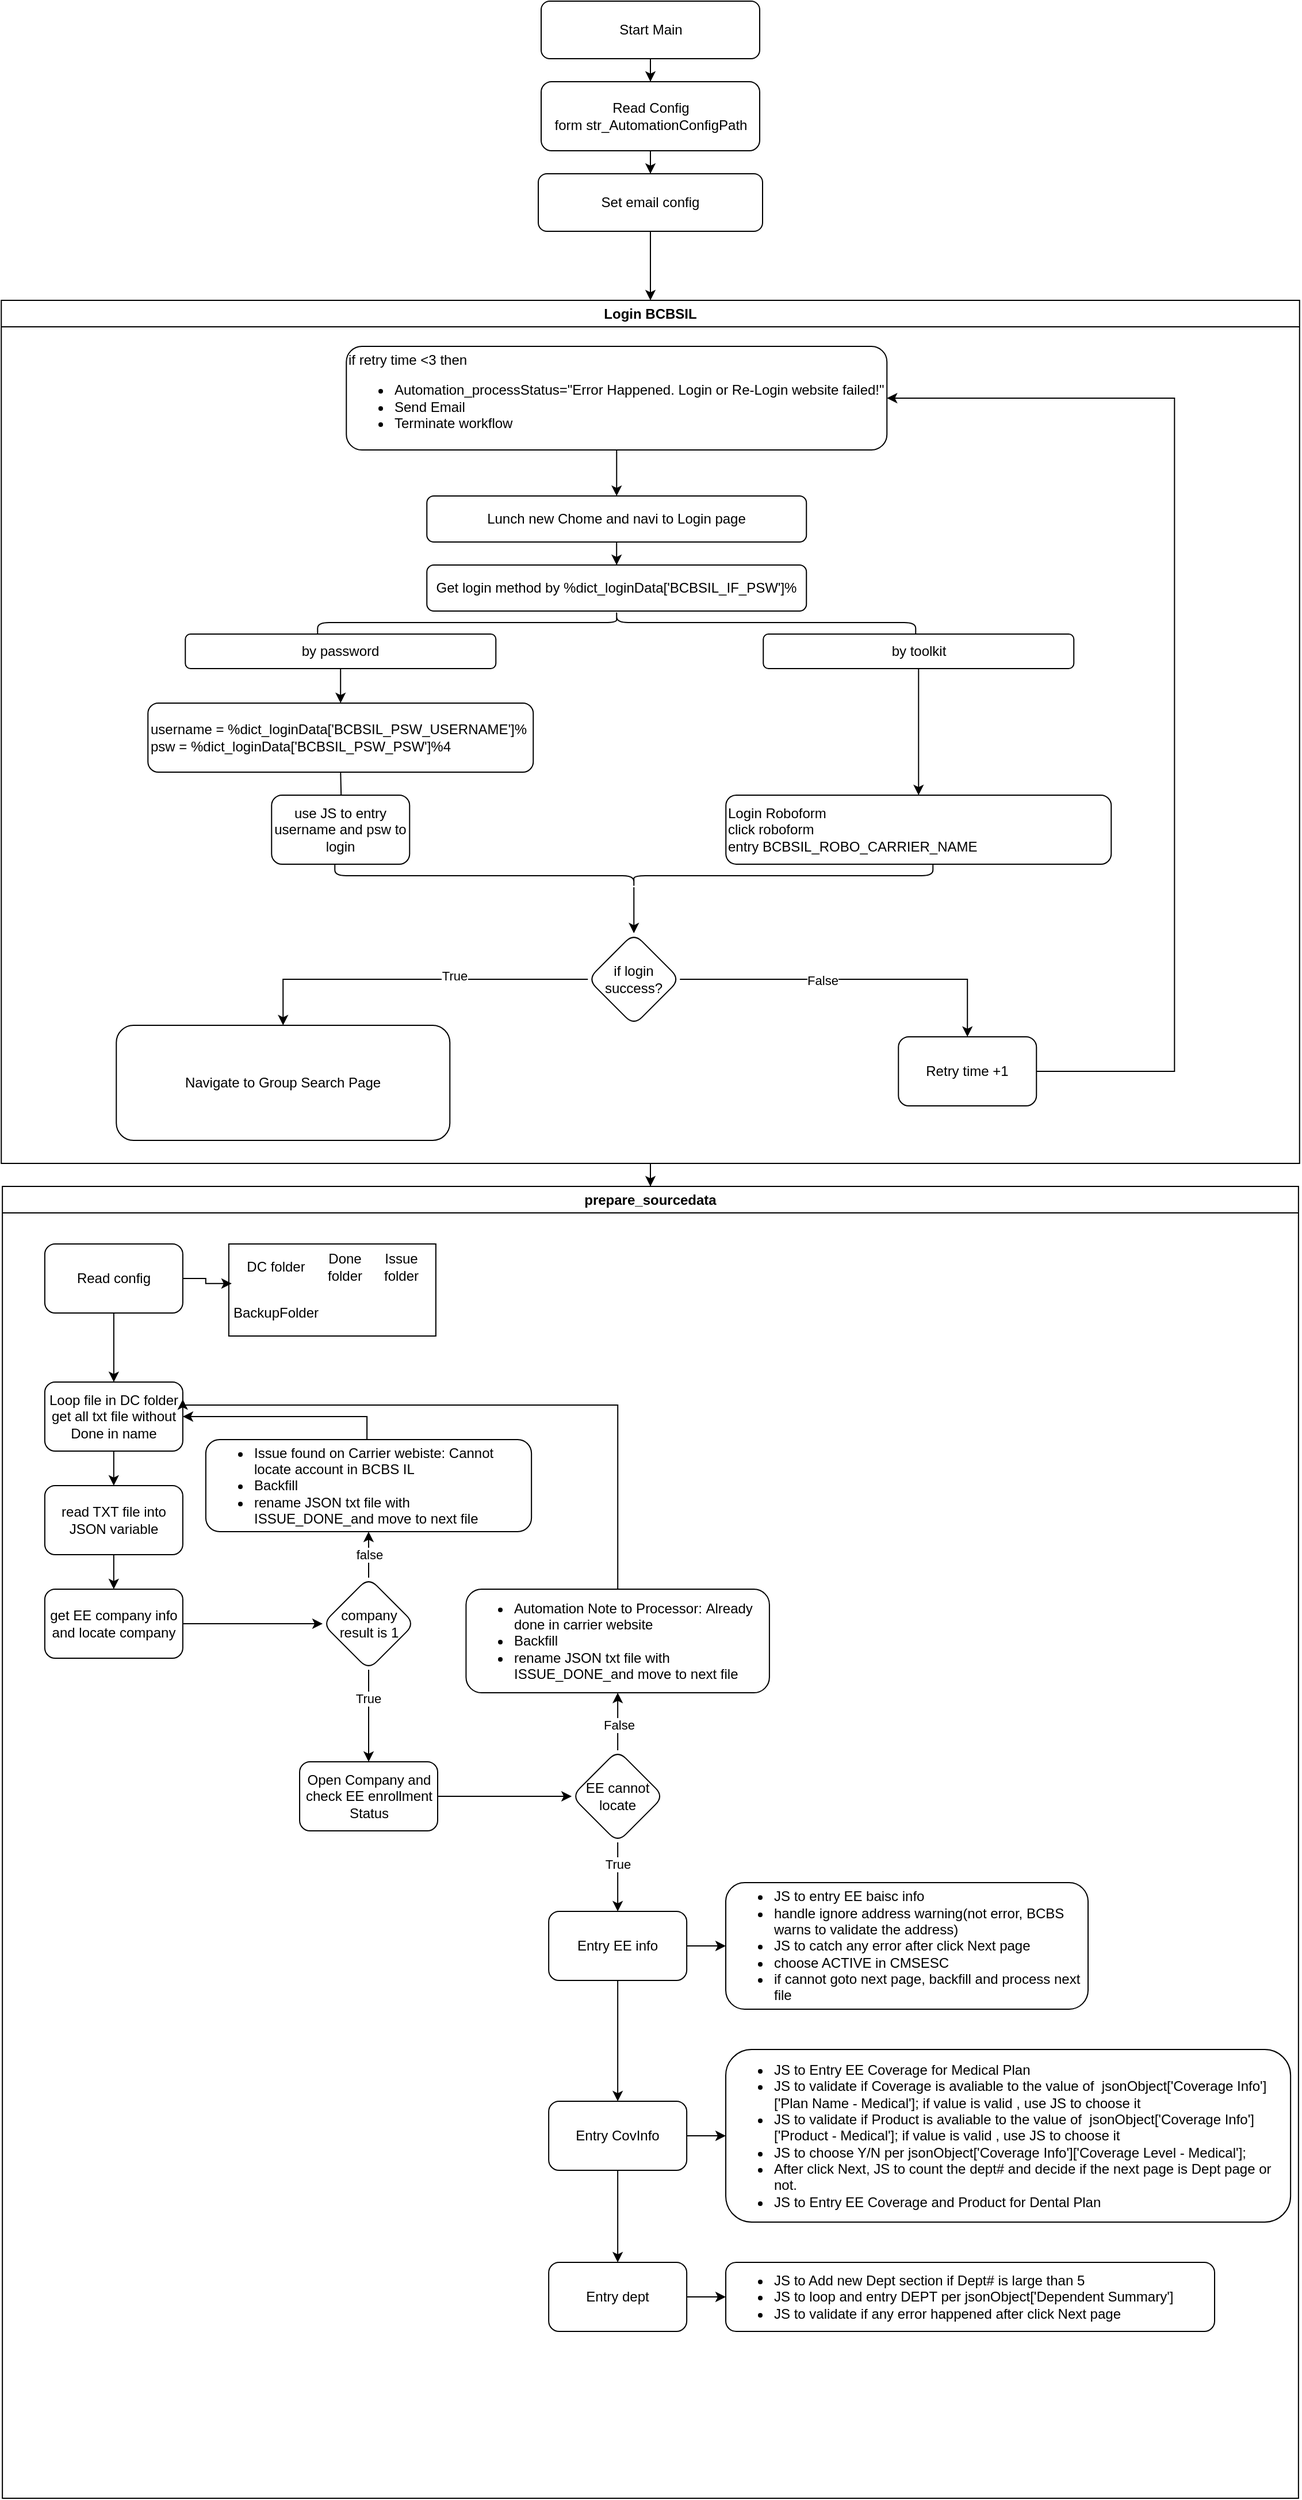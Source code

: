 <mxfile version="24.4.10" type="github">
  <diagram name="第 1 页" id="B4NL4OhcSvu_nfngXHua">
    <mxGraphModel dx="3240" dy="1310" grid="1" gridSize="10" guides="1" tooltips="1" connect="1" arrows="1" fold="1" page="1" pageScale="1" pageWidth="850" pageHeight="1100" math="0" shadow="0">
      <root>
        <mxCell id="0" />
        <mxCell id="1" parent="0" />
        <mxCell id="7YN0UH_P70uLBJJyQt3_-3" value="" style="edgeStyle=orthogonalEdgeStyle;rounded=0;orthogonalLoop=1;jettySize=auto;html=1;" edge="1" parent="1" source="7YN0UH_P70uLBJJyQt3_-1" target="7YN0UH_P70uLBJJyQt3_-2">
          <mxGeometry relative="1" as="geometry" />
        </mxCell>
        <mxCell id="7YN0UH_P70uLBJJyQt3_-1" value="Start Main" style="rounded=1;whiteSpace=wrap;html=1;" vertex="1" parent="1">
          <mxGeometry x="42.5" y="60" width="190" height="50" as="geometry" />
        </mxCell>
        <mxCell id="7YN0UH_P70uLBJJyQt3_-5" value="" style="edgeStyle=orthogonalEdgeStyle;rounded=0;orthogonalLoop=1;jettySize=auto;html=1;" edge="1" parent="1" source="7YN0UH_P70uLBJJyQt3_-2" target="7YN0UH_P70uLBJJyQt3_-4">
          <mxGeometry relative="1" as="geometry" />
        </mxCell>
        <mxCell id="7YN0UH_P70uLBJJyQt3_-2" value="Read Config form&amp;nbsp;str_AutomationConfigPath" style="whiteSpace=wrap;html=1;rounded=1;" vertex="1" parent="1">
          <mxGeometry x="42.5" y="130" width="190" height="60" as="geometry" />
        </mxCell>
        <mxCell id="7YN0UH_P70uLBJJyQt3_-7" style="edgeStyle=orthogonalEdgeStyle;rounded=0;orthogonalLoop=1;jettySize=auto;html=1;" edge="1" parent="1" source="7YN0UH_P70uLBJJyQt3_-4" target="7YN0UH_P70uLBJJyQt3_-6">
          <mxGeometry relative="1" as="geometry" />
        </mxCell>
        <mxCell id="7YN0UH_P70uLBJJyQt3_-4" value="Set email config" style="whiteSpace=wrap;html=1;rounded=1;" vertex="1" parent="1">
          <mxGeometry x="40" y="210" width="195" height="50" as="geometry" />
        </mxCell>
        <mxCell id="7YN0UH_P70uLBJJyQt3_-37" style="edgeStyle=orthogonalEdgeStyle;rounded=0;orthogonalLoop=1;jettySize=auto;html=1;entryX=0.5;entryY=0;entryDx=0;entryDy=0;" edge="1" parent="1" source="7YN0UH_P70uLBJJyQt3_-6" target="7YN0UH_P70uLBJJyQt3_-38">
          <mxGeometry relative="1" as="geometry">
            <mxPoint x="137.5" y="1140" as="targetPoint" />
          </mxGeometry>
        </mxCell>
        <mxCell id="7YN0UH_P70uLBJJyQt3_-6" value="Login BCBSIL" style="swimlane;whiteSpace=wrap;html=1;" vertex="1" parent="1">
          <mxGeometry x="-426.87" y="320" width="1128.75" height="750" as="geometry">
            <mxRectangle x="37.5" y="300" width="120" height="30" as="alternateBounds" />
          </mxGeometry>
        </mxCell>
        <mxCell id="7YN0UH_P70uLBJJyQt3_-10" value="" style="edgeStyle=orthogonalEdgeStyle;rounded=0;orthogonalLoop=1;jettySize=auto;html=1;" edge="1" parent="7YN0UH_P70uLBJJyQt3_-6" source="7YN0UH_P70uLBJJyQt3_-8" target="7YN0UH_P70uLBJJyQt3_-9">
          <mxGeometry relative="1" as="geometry" />
        </mxCell>
        <mxCell id="7YN0UH_P70uLBJJyQt3_-8" value="if retry time &amp;lt;3 then&amp;nbsp;&lt;div&gt;&lt;div&gt;&lt;ul&gt;&lt;li&gt;Automation_processStatus=&quot;Error Happened. Login or Re-Login website failed!&quot;&lt;/li&gt;&lt;li&gt;Send Email&lt;/li&gt;&lt;li&gt;Terminate workflow&lt;/li&gt;&lt;/ul&gt;&lt;/div&gt;&lt;/div&gt;" style="rounded=1;whiteSpace=wrap;html=1;align=left;" vertex="1" parent="7YN0UH_P70uLBJJyQt3_-6">
          <mxGeometry x="300" y="40" width="470" height="90" as="geometry" />
        </mxCell>
        <mxCell id="7YN0UH_P70uLBJJyQt3_-12" value="" style="edgeStyle=orthogonalEdgeStyle;rounded=0;orthogonalLoop=1;jettySize=auto;html=1;" edge="1" parent="7YN0UH_P70uLBJJyQt3_-6" source="7YN0UH_P70uLBJJyQt3_-9" target="7YN0UH_P70uLBJJyQt3_-11">
          <mxGeometry relative="1" as="geometry" />
        </mxCell>
        <mxCell id="7YN0UH_P70uLBJJyQt3_-9" value="Lunch new Chome and navi to Login page" style="whiteSpace=wrap;html=1;align=center;rounded=1;" vertex="1" parent="7YN0UH_P70uLBJJyQt3_-6">
          <mxGeometry x="370" y="170" width="330" height="40" as="geometry" />
        </mxCell>
        <mxCell id="7YN0UH_P70uLBJJyQt3_-11" value="Get login method by&amp;nbsp;%dict_loginData[&#39;BCBSIL_IF_PSW&#39;]%" style="whiteSpace=wrap;html=1;rounded=1;" vertex="1" parent="7YN0UH_P70uLBJJyQt3_-6">
          <mxGeometry x="370" y="230" width="330" height="40" as="geometry" />
        </mxCell>
        <mxCell id="7YN0UH_P70uLBJJyQt3_-13" value="" style="shape=curlyBracket;whiteSpace=wrap;html=1;rounded=1;labelPosition=left;verticalLabelPosition=middle;align=right;verticalAlign=middle;rotation=90;" vertex="1" parent="7YN0UH_P70uLBJJyQt3_-6">
          <mxGeometry x="525" y="20" width="20" height="520" as="geometry" />
        </mxCell>
        <mxCell id="7YN0UH_P70uLBJJyQt3_-16" value="" style="edgeStyle=orthogonalEdgeStyle;rounded=0;orthogonalLoop=1;jettySize=auto;html=1;" edge="1" parent="7YN0UH_P70uLBJJyQt3_-6" source="7YN0UH_P70uLBJJyQt3_-14">
          <mxGeometry relative="1" as="geometry">
            <mxPoint x="295" y="350" as="targetPoint" />
          </mxGeometry>
        </mxCell>
        <mxCell id="7YN0UH_P70uLBJJyQt3_-14" value="by password" style="rounded=1;whiteSpace=wrap;html=1;" vertex="1" parent="7YN0UH_P70uLBJJyQt3_-6">
          <mxGeometry x="160" y="290" width="270" height="30" as="geometry" />
        </mxCell>
        <mxCell id="7YN0UH_P70uLBJJyQt3_-18" value="" style="edgeStyle=orthogonalEdgeStyle;rounded=0;orthogonalLoop=1;jettySize=auto;html=1;" edge="1" parent="7YN0UH_P70uLBJJyQt3_-6" target="7YN0UH_P70uLBJJyQt3_-17">
          <mxGeometry relative="1" as="geometry">
            <mxPoint x="295" y="410" as="sourcePoint" />
          </mxGeometry>
        </mxCell>
        <mxCell id="7YN0UH_P70uLBJJyQt3_-15" value="username = %dict_loginData[&#39;BCBSIL_PSW_USERNAME&#39;]%&lt;div&gt;psw = %dict_loginData[&#39;BCBSIL_PSW_PSW&#39;]%4&lt;br&gt;&lt;/div&gt;" style="whiteSpace=wrap;html=1;rounded=1;align=left;" vertex="1" parent="7YN0UH_P70uLBJJyQt3_-6">
          <mxGeometry x="127.5" y="350" width="335" height="60" as="geometry" />
        </mxCell>
        <mxCell id="7YN0UH_P70uLBJJyQt3_-17" value="use JS to entry username and psw to login" style="whiteSpace=wrap;html=1;align=center;rounded=1;" vertex="1" parent="7YN0UH_P70uLBJJyQt3_-6">
          <mxGeometry x="235" y="430" width="120" height="60" as="geometry" />
        </mxCell>
        <mxCell id="7YN0UH_P70uLBJJyQt3_-23" style="edgeStyle=orthogonalEdgeStyle;rounded=0;orthogonalLoop=1;jettySize=auto;html=1;entryX=0.5;entryY=0;entryDx=0;entryDy=0;" edge="1" parent="7YN0UH_P70uLBJJyQt3_-6" source="7YN0UH_P70uLBJJyQt3_-19" target="7YN0UH_P70uLBJJyQt3_-20">
          <mxGeometry relative="1" as="geometry" />
        </mxCell>
        <mxCell id="7YN0UH_P70uLBJJyQt3_-19" value="by toolkit" style="rounded=1;whiteSpace=wrap;html=1;" vertex="1" parent="7YN0UH_P70uLBJJyQt3_-6">
          <mxGeometry x="662.5" y="290" width="270" height="30" as="geometry" />
        </mxCell>
        <mxCell id="7YN0UH_P70uLBJJyQt3_-20" value="Login Roboform&lt;div&gt;click roboform&lt;/div&gt;&lt;div&gt;entry&amp;nbsp;BCBSIL_ROBO_CARRIER_NAME&lt;/div&gt;" style="whiteSpace=wrap;html=1;rounded=1;align=left;" vertex="1" parent="7YN0UH_P70uLBJJyQt3_-6">
          <mxGeometry x="630" y="430" width="335" height="60" as="geometry" />
        </mxCell>
        <mxCell id="7YN0UH_P70uLBJJyQt3_-32" style="edgeStyle=orthogonalEdgeStyle;rounded=0;orthogonalLoop=1;jettySize=auto;html=1;entryX=0.5;entryY=0;entryDx=0;entryDy=0;" edge="1" parent="7YN0UH_P70uLBJJyQt3_-6" source="7YN0UH_P70uLBJJyQt3_-24" target="7YN0UH_P70uLBJJyQt3_-26">
          <mxGeometry relative="1" as="geometry" />
        </mxCell>
        <mxCell id="7YN0UH_P70uLBJJyQt3_-24" value="" style="shape=curlyBracket;whiteSpace=wrap;html=1;rounded=1;labelPosition=left;verticalLabelPosition=middle;align=right;verticalAlign=middle;rotation=-90;" vertex="1" parent="7YN0UH_P70uLBJJyQt3_-6">
          <mxGeometry x="540" y="240" width="20" height="520" as="geometry" />
        </mxCell>
        <mxCell id="7YN0UH_P70uLBJJyQt3_-29" value="" style="edgeStyle=orthogonalEdgeStyle;rounded=0;orthogonalLoop=1;jettySize=auto;html=1;" edge="1" parent="7YN0UH_P70uLBJJyQt3_-6" source="7YN0UH_P70uLBJJyQt3_-26" target="7YN0UH_P70uLBJJyQt3_-28">
          <mxGeometry relative="1" as="geometry" />
        </mxCell>
        <mxCell id="7YN0UH_P70uLBJJyQt3_-33" value="False" style="edgeLabel;html=1;align=center;verticalAlign=middle;resizable=0;points=[];" vertex="1" connectable="0" parent="7YN0UH_P70uLBJJyQt3_-29">
          <mxGeometry x="-0.173" y="-1" relative="1" as="geometry">
            <mxPoint as="offset" />
          </mxGeometry>
        </mxCell>
        <mxCell id="7YN0UH_P70uLBJJyQt3_-31" value="" style="edgeStyle=orthogonalEdgeStyle;rounded=0;orthogonalLoop=1;jettySize=auto;html=1;entryX=0.5;entryY=0;entryDx=0;entryDy=0;" edge="1" parent="7YN0UH_P70uLBJJyQt3_-6" source="7YN0UH_P70uLBJJyQt3_-26" target="7YN0UH_P70uLBJJyQt3_-30">
          <mxGeometry relative="1" as="geometry" />
        </mxCell>
        <mxCell id="7YN0UH_P70uLBJJyQt3_-34" value="True" style="edgeLabel;html=1;align=center;verticalAlign=middle;resizable=0;points=[];" vertex="1" connectable="0" parent="7YN0UH_P70uLBJJyQt3_-31">
          <mxGeometry x="-0.241" y="-3" relative="1" as="geometry">
            <mxPoint as="offset" />
          </mxGeometry>
        </mxCell>
        <mxCell id="7YN0UH_P70uLBJJyQt3_-26" value="if login success?" style="rhombus;whiteSpace=wrap;html=1;rounded=1;" vertex="1" parent="7YN0UH_P70uLBJJyQt3_-6">
          <mxGeometry x="510" y="550" width="80" height="80" as="geometry" />
        </mxCell>
        <mxCell id="7YN0UH_P70uLBJJyQt3_-35" style="edgeStyle=orthogonalEdgeStyle;rounded=0;orthogonalLoop=1;jettySize=auto;html=1;entryX=1;entryY=0.5;entryDx=0;entryDy=0;" edge="1" parent="7YN0UH_P70uLBJJyQt3_-6" source="7YN0UH_P70uLBJJyQt3_-28" target="7YN0UH_P70uLBJJyQt3_-8">
          <mxGeometry relative="1" as="geometry">
            <Array as="points">
              <mxPoint x="1020" y="670" />
              <mxPoint x="1020" y="85" />
            </Array>
          </mxGeometry>
        </mxCell>
        <mxCell id="7YN0UH_P70uLBJJyQt3_-28" value="Retry time +1" style="whiteSpace=wrap;html=1;rounded=1;" vertex="1" parent="7YN0UH_P70uLBJJyQt3_-6">
          <mxGeometry x="780" y="640" width="120" height="60" as="geometry" />
        </mxCell>
        <mxCell id="7YN0UH_P70uLBJJyQt3_-30" value="Navigate to Group Search Page" style="whiteSpace=wrap;html=1;rounded=1;" vertex="1" parent="7YN0UH_P70uLBJJyQt3_-6">
          <mxGeometry x="100" y="630" width="290" height="100" as="geometry" />
        </mxCell>
        <mxCell id="7YN0UH_P70uLBJJyQt3_-38" value="prepare_sourcedata" style="swimlane;whiteSpace=wrap;html=1;" vertex="1" parent="1">
          <mxGeometry x="-425.93" y="1090" width="1126.87" height="1140" as="geometry" />
        </mxCell>
        <mxCell id="7YN0UH_P70uLBJJyQt3_-55" value="" style="edgeStyle=orthogonalEdgeStyle;rounded=0;orthogonalLoop=1;jettySize=auto;html=1;" edge="1" parent="7YN0UH_P70uLBJJyQt3_-38" source="7YN0UH_P70uLBJJyQt3_-39" target="7YN0UH_P70uLBJJyQt3_-54">
          <mxGeometry relative="1" as="geometry" />
        </mxCell>
        <mxCell id="7YN0UH_P70uLBJJyQt3_-39" value="Read config" style="rounded=1;whiteSpace=wrap;html=1;" vertex="1" parent="7YN0UH_P70uLBJJyQt3_-38">
          <mxGeometry x="36.87" y="50" width="120" height="60" as="geometry" />
        </mxCell>
        <mxCell id="7YN0UH_P70uLBJJyQt3_-40" value="" style="shape=table;html=1;whiteSpace=wrap;startSize=0;container=1;collapsible=0;childLayout=tableLayout;columnLines=0;rowLines=0;fontSize=16;strokeColor=default;" vertex="1" parent="7YN0UH_P70uLBJJyQt3_-38">
          <mxGeometry x="196.87" y="50" width="180" height="80" as="geometry" />
        </mxCell>
        <mxCell id="7YN0UH_P70uLBJJyQt3_-41" value="" style="shape=tableRow;horizontal=0;startSize=0;swimlaneHead=0;swimlaneBody=0;top=0;left=0;bottom=0;right=0;collapsible=0;dropTarget=0;fillColor=none;points=[[0,0.5],[1,0.5]];portConstraint=eastwest;fontSize=16;strokeColor=inherit;" vertex="1" parent="7YN0UH_P70uLBJJyQt3_-40">
          <mxGeometry width="180" height="40" as="geometry" />
        </mxCell>
        <mxCell id="7YN0UH_P70uLBJJyQt3_-42" value="DC folder" style="shape=partialRectangle;html=1;whiteSpace=wrap;connectable=0;fillColor=none;top=0;left=0;bottom=0;right=0;overflow=hidden;fontSize=12;strokeColor=inherit;" vertex="1" parent="7YN0UH_P70uLBJJyQt3_-41">
          <mxGeometry width="82" height="40" as="geometry">
            <mxRectangle width="82" height="40" as="alternateBounds" />
          </mxGeometry>
        </mxCell>
        <mxCell id="7YN0UH_P70uLBJJyQt3_-43" value="Done folder" style="shape=partialRectangle;html=1;whiteSpace=wrap;connectable=0;fillColor=none;top=0;left=0;bottom=0;right=0;overflow=hidden;fontSize=12;strokeColor=inherit;" vertex="1" parent="7YN0UH_P70uLBJJyQt3_-41">
          <mxGeometry x="82" width="38" height="40" as="geometry">
            <mxRectangle width="38" height="40" as="alternateBounds" />
          </mxGeometry>
        </mxCell>
        <mxCell id="7YN0UH_P70uLBJJyQt3_-44" value="Issue folder" style="shape=partialRectangle;html=1;whiteSpace=wrap;connectable=0;fillColor=none;top=0;left=0;bottom=0;right=0;overflow=hidden;fontSize=12;strokeColor=inherit;" vertex="1" parent="7YN0UH_P70uLBJJyQt3_-41">
          <mxGeometry x="120" width="60" height="40" as="geometry">
            <mxRectangle width="60" height="40" as="alternateBounds" />
          </mxGeometry>
        </mxCell>
        <mxCell id="7YN0UH_P70uLBJJyQt3_-45" value="" style="shape=tableRow;horizontal=0;startSize=0;swimlaneHead=0;swimlaneBody=0;top=0;left=0;bottom=0;right=0;collapsible=0;dropTarget=0;fillColor=none;points=[[0,0.5],[1,0.5]];portConstraint=eastwest;fontSize=16;strokeColor=inherit;" vertex="1" parent="7YN0UH_P70uLBJJyQt3_-40">
          <mxGeometry y="40" width="180" height="40" as="geometry" />
        </mxCell>
        <mxCell id="7YN0UH_P70uLBJJyQt3_-46" value="BackupFolder" style="shape=partialRectangle;html=1;whiteSpace=wrap;connectable=0;fillColor=none;top=0;left=0;bottom=0;right=0;overflow=hidden;fontSize=12;strokeColor=inherit;" vertex="1" parent="7YN0UH_P70uLBJJyQt3_-45">
          <mxGeometry width="82" height="40" as="geometry">
            <mxRectangle width="82" height="40" as="alternateBounds" />
          </mxGeometry>
        </mxCell>
        <mxCell id="7YN0UH_P70uLBJJyQt3_-47" value="" style="shape=partialRectangle;html=1;whiteSpace=wrap;connectable=0;fillColor=none;top=0;left=0;bottom=0;right=0;overflow=hidden;fontSize=12;strokeColor=inherit;" vertex="1" parent="7YN0UH_P70uLBJJyQt3_-45">
          <mxGeometry x="82" width="38" height="40" as="geometry">
            <mxRectangle width="38" height="40" as="alternateBounds" />
          </mxGeometry>
        </mxCell>
        <mxCell id="7YN0UH_P70uLBJJyQt3_-48" value="" style="shape=partialRectangle;html=1;whiteSpace=wrap;connectable=0;fillColor=none;top=0;left=0;bottom=0;right=0;overflow=hidden;fontSize=12;strokeColor=inherit;" vertex="1" parent="7YN0UH_P70uLBJJyQt3_-45">
          <mxGeometry x="120" width="60" height="40" as="geometry">
            <mxRectangle width="60" height="40" as="alternateBounds" />
          </mxGeometry>
        </mxCell>
        <mxCell id="7YN0UH_P70uLBJJyQt3_-53" style="edgeStyle=orthogonalEdgeStyle;rounded=0;orthogonalLoop=1;jettySize=auto;html=1;entryX=0.014;entryY=0.86;entryDx=0;entryDy=0;entryPerimeter=0;" edge="1" parent="7YN0UH_P70uLBJJyQt3_-38" source="7YN0UH_P70uLBJJyQt3_-39" target="7YN0UH_P70uLBJJyQt3_-41">
          <mxGeometry relative="1" as="geometry" />
        </mxCell>
        <mxCell id="7YN0UH_P70uLBJJyQt3_-57" value="" style="edgeStyle=orthogonalEdgeStyle;rounded=0;orthogonalLoop=1;jettySize=auto;html=1;" edge="1" parent="7YN0UH_P70uLBJJyQt3_-38" source="7YN0UH_P70uLBJJyQt3_-54" target="7YN0UH_P70uLBJJyQt3_-56">
          <mxGeometry relative="1" as="geometry" />
        </mxCell>
        <mxCell id="7YN0UH_P70uLBJJyQt3_-54" value="Loop file in DC folder&lt;div&gt;get all txt file without Done in name&lt;/div&gt;" style="whiteSpace=wrap;html=1;rounded=1;" vertex="1" parent="7YN0UH_P70uLBJJyQt3_-38">
          <mxGeometry x="36.87" y="170" width="120" height="60" as="geometry" />
        </mxCell>
        <mxCell id="7YN0UH_P70uLBJJyQt3_-59" value="" style="edgeStyle=orthogonalEdgeStyle;rounded=0;orthogonalLoop=1;jettySize=auto;html=1;" edge="1" parent="7YN0UH_P70uLBJJyQt3_-38" source="7YN0UH_P70uLBJJyQt3_-56" target="7YN0UH_P70uLBJJyQt3_-58">
          <mxGeometry relative="1" as="geometry" />
        </mxCell>
        <mxCell id="7YN0UH_P70uLBJJyQt3_-56" value="read TXT file into JSON variable" style="whiteSpace=wrap;html=1;rounded=1;" vertex="1" parent="7YN0UH_P70uLBJJyQt3_-38">
          <mxGeometry x="36.87" y="260" width="120" height="60" as="geometry" />
        </mxCell>
        <mxCell id="7YN0UH_P70uLBJJyQt3_-61" value="" style="edgeStyle=orthogonalEdgeStyle;rounded=0;orthogonalLoop=1;jettySize=auto;html=1;" edge="1" parent="7YN0UH_P70uLBJJyQt3_-38" source="7YN0UH_P70uLBJJyQt3_-58" target="7YN0UH_P70uLBJJyQt3_-60">
          <mxGeometry relative="1" as="geometry" />
        </mxCell>
        <mxCell id="7YN0UH_P70uLBJJyQt3_-58" value="get EE company info and locate company" style="whiteSpace=wrap;html=1;rounded=1;" vertex="1" parent="7YN0UH_P70uLBJJyQt3_-38">
          <mxGeometry x="36.87" y="350" width="120" height="60" as="geometry" />
        </mxCell>
        <mxCell id="7YN0UH_P70uLBJJyQt3_-63" value="" style="edgeStyle=orthogonalEdgeStyle;rounded=0;orthogonalLoop=1;jettySize=auto;html=1;" edge="1" parent="7YN0UH_P70uLBJJyQt3_-38" source="7YN0UH_P70uLBJJyQt3_-60" target="7YN0UH_P70uLBJJyQt3_-62">
          <mxGeometry relative="1" as="geometry" />
        </mxCell>
        <mxCell id="7YN0UH_P70uLBJJyQt3_-65" value="false" style="edgeLabel;html=1;align=center;verticalAlign=middle;resizable=0;points=[];" vertex="1" connectable="0" parent="7YN0UH_P70uLBJJyQt3_-63">
          <mxGeometry x="0.195" y="-2" relative="1" as="geometry">
            <mxPoint x="-2" y="4" as="offset" />
          </mxGeometry>
        </mxCell>
        <mxCell id="7YN0UH_P70uLBJJyQt3_-67" value="" style="edgeStyle=orthogonalEdgeStyle;rounded=0;orthogonalLoop=1;jettySize=auto;html=1;" edge="1" parent="7YN0UH_P70uLBJJyQt3_-38" source="7YN0UH_P70uLBJJyQt3_-60" target="7YN0UH_P70uLBJJyQt3_-66">
          <mxGeometry relative="1" as="geometry" />
        </mxCell>
        <mxCell id="7YN0UH_P70uLBJJyQt3_-68" value="True" style="edgeLabel;html=1;align=center;verticalAlign=middle;resizable=0;points=[];" vertex="1" connectable="0" parent="7YN0UH_P70uLBJJyQt3_-67">
          <mxGeometry x="-0.378" y="-1" relative="1" as="geometry">
            <mxPoint as="offset" />
          </mxGeometry>
        </mxCell>
        <mxCell id="7YN0UH_P70uLBJJyQt3_-60" value="company result is 1" style="rhombus;whiteSpace=wrap;html=1;rounded=1;" vertex="1" parent="7YN0UH_P70uLBJJyQt3_-38">
          <mxGeometry x="278.44" y="340" width="80" height="80" as="geometry" />
        </mxCell>
        <mxCell id="7YN0UH_P70uLBJJyQt3_-64" style="edgeStyle=orthogonalEdgeStyle;rounded=0;orthogonalLoop=1;jettySize=auto;html=1;entryX=1;entryY=0.5;entryDx=0;entryDy=0;" edge="1" parent="7YN0UH_P70uLBJJyQt3_-38" source="7YN0UH_P70uLBJJyQt3_-62" target="7YN0UH_P70uLBJJyQt3_-54">
          <mxGeometry relative="1" as="geometry">
            <Array as="points">
              <mxPoint x="317" y="200" />
            </Array>
          </mxGeometry>
        </mxCell>
        <mxCell id="7YN0UH_P70uLBJJyQt3_-62" value="&lt;ul&gt;&lt;li&gt;Issue found on Carrier webiste:&amp;nbsp;Cannot locate account in BCBS IL&amp;nbsp;&lt;/li&gt;&lt;li&gt;Backfill&lt;/li&gt;&lt;li&gt;rename JSON txt file with ISSUE_DONE_and move to next file&lt;/li&gt;&lt;/ul&gt;" style="whiteSpace=wrap;html=1;rounded=1;align=left;" vertex="1" parent="7YN0UH_P70uLBJJyQt3_-38">
          <mxGeometry x="176.87" y="220" width="283.13" height="80" as="geometry" />
        </mxCell>
        <mxCell id="7YN0UH_P70uLBJJyQt3_-70" value="" style="edgeStyle=orthogonalEdgeStyle;rounded=0;orthogonalLoop=1;jettySize=auto;html=1;" edge="1" parent="7YN0UH_P70uLBJJyQt3_-38" source="7YN0UH_P70uLBJJyQt3_-66" target="7YN0UH_P70uLBJJyQt3_-69">
          <mxGeometry relative="1" as="geometry" />
        </mxCell>
        <mxCell id="7YN0UH_P70uLBJJyQt3_-66" value="Open Company and check EE enrollment Status" style="whiteSpace=wrap;html=1;rounded=1;" vertex="1" parent="7YN0UH_P70uLBJJyQt3_-38">
          <mxGeometry x="258.44" y="500" width="120" height="60" as="geometry" />
        </mxCell>
        <mxCell id="7YN0UH_P70uLBJJyQt3_-72" value="" style="edgeStyle=orthogonalEdgeStyle;rounded=0;orthogonalLoop=1;jettySize=auto;html=1;" edge="1" parent="7YN0UH_P70uLBJJyQt3_-38" source="7YN0UH_P70uLBJJyQt3_-69" target="7YN0UH_P70uLBJJyQt3_-71">
          <mxGeometry relative="1" as="geometry" />
        </mxCell>
        <mxCell id="7YN0UH_P70uLBJJyQt3_-74" value="False" style="edgeLabel;html=1;align=center;verticalAlign=middle;resizable=0;points=[];" vertex="1" connectable="0" parent="7YN0UH_P70uLBJJyQt3_-72">
          <mxGeometry x="-0.119" y="-1" relative="1" as="geometry">
            <mxPoint as="offset" />
          </mxGeometry>
        </mxCell>
        <mxCell id="7YN0UH_P70uLBJJyQt3_-76" value="" style="edgeStyle=orthogonalEdgeStyle;rounded=0;orthogonalLoop=1;jettySize=auto;html=1;" edge="1" parent="7YN0UH_P70uLBJJyQt3_-38" source="7YN0UH_P70uLBJJyQt3_-69" target="7YN0UH_P70uLBJJyQt3_-75">
          <mxGeometry relative="1" as="geometry" />
        </mxCell>
        <mxCell id="7YN0UH_P70uLBJJyQt3_-77" value="True" style="edgeLabel;html=1;align=center;verticalAlign=middle;resizable=0;points=[];" vertex="1" connectable="0" parent="7YN0UH_P70uLBJJyQt3_-76">
          <mxGeometry x="-0.37" relative="1" as="geometry">
            <mxPoint as="offset" />
          </mxGeometry>
        </mxCell>
        <mxCell id="7YN0UH_P70uLBJJyQt3_-69" value="EE cannot locate" style="rhombus;whiteSpace=wrap;html=1;rounded=1;" vertex="1" parent="7YN0UH_P70uLBJJyQt3_-38">
          <mxGeometry x="495.0" y="490" width="80" height="80" as="geometry" />
        </mxCell>
        <mxCell id="7YN0UH_P70uLBJJyQt3_-73" style="edgeStyle=orthogonalEdgeStyle;rounded=0;orthogonalLoop=1;jettySize=auto;html=1;entryX=1;entryY=0.25;entryDx=0;entryDy=0;" edge="1" parent="7YN0UH_P70uLBJJyQt3_-38" source="7YN0UH_P70uLBJJyQt3_-71" target="7YN0UH_P70uLBJJyQt3_-54">
          <mxGeometry relative="1" as="geometry">
            <Array as="points">
              <mxPoint x="535" y="190" />
              <mxPoint x="157" y="190" />
            </Array>
          </mxGeometry>
        </mxCell>
        <mxCell id="7YN0UH_P70uLBJJyQt3_-71" value="&lt;ul&gt;&lt;li&gt;Automation Note to Processor:&amp;nbsp;Already done in carrier website&lt;/li&gt;&lt;li&gt;Backfill&lt;/li&gt;&lt;li&gt;rename JSON txt file with ISSUE_DONE_and move to next file&lt;/li&gt;&lt;/ul&gt;" style="whiteSpace=wrap;html=1;rounded=1;align=left;" vertex="1" parent="7YN0UH_P70uLBJJyQt3_-38">
          <mxGeometry x="403.13" y="350" width="263.75" height="90" as="geometry" />
        </mxCell>
        <mxCell id="7YN0UH_P70uLBJJyQt3_-80" value="" style="edgeStyle=orthogonalEdgeStyle;rounded=0;orthogonalLoop=1;jettySize=auto;html=1;" edge="1" parent="7YN0UH_P70uLBJJyQt3_-38" source="7YN0UH_P70uLBJJyQt3_-75" target="7YN0UH_P70uLBJJyQt3_-79">
          <mxGeometry relative="1" as="geometry" />
        </mxCell>
        <mxCell id="7YN0UH_P70uLBJJyQt3_-82" value="" style="edgeStyle=orthogonalEdgeStyle;rounded=0;orthogonalLoop=1;jettySize=auto;html=1;" edge="1" parent="7YN0UH_P70uLBJJyQt3_-38" source="7YN0UH_P70uLBJJyQt3_-75" target="7YN0UH_P70uLBJJyQt3_-81">
          <mxGeometry relative="1" as="geometry" />
        </mxCell>
        <mxCell id="7YN0UH_P70uLBJJyQt3_-75" value="Entry EE info" style="whiteSpace=wrap;html=1;rounded=1;" vertex="1" parent="7YN0UH_P70uLBJJyQt3_-38">
          <mxGeometry x="475" y="630" width="120" height="60" as="geometry" />
        </mxCell>
        <mxCell id="7YN0UH_P70uLBJJyQt3_-79" value="&lt;ul&gt;&lt;li&gt;JS to entry EE baisc info&lt;/li&gt;&lt;li&gt;handle ignore address warning(not error, BCBS warns to validate the address)&lt;/li&gt;&lt;li&gt;JS to catch any error after click Next page&lt;/li&gt;&lt;li&gt;choose ACTIVE in CMSESC&lt;/li&gt;&lt;li&gt;if cannot goto next page, backfill and process next file&lt;/li&gt;&lt;/ul&gt;" style="whiteSpace=wrap;html=1;rounded=1;align=left;" vertex="1" parent="7YN0UH_P70uLBJJyQt3_-38">
          <mxGeometry x="628.93" y="605" width="315" height="110" as="geometry" />
        </mxCell>
        <mxCell id="7YN0UH_P70uLBJJyQt3_-84" value="" style="edgeStyle=orthogonalEdgeStyle;rounded=0;orthogonalLoop=1;jettySize=auto;html=1;" edge="1" parent="7YN0UH_P70uLBJJyQt3_-38" source="7YN0UH_P70uLBJJyQt3_-81" target="7YN0UH_P70uLBJJyQt3_-83">
          <mxGeometry relative="1" as="geometry" />
        </mxCell>
        <mxCell id="7YN0UH_P70uLBJJyQt3_-86" value="" style="edgeStyle=orthogonalEdgeStyle;rounded=0;orthogonalLoop=1;jettySize=auto;html=1;" edge="1" parent="7YN0UH_P70uLBJJyQt3_-38" source="7YN0UH_P70uLBJJyQt3_-81" target="7YN0UH_P70uLBJJyQt3_-85">
          <mxGeometry relative="1" as="geometry" />
        </mxCell>
        <mxCell id="7YN0UH_P70uLBJJyQt3_-81" value="Entry CovInfo" style="whiteSpace=wrap;html=1;rounded=1;" vertex="1" parent="7YN0UH_P70uLBJJyQt3_-38">
          <mxGeometry x="475" y="795" width="120" height="60" as="geometry" />
        </mxCell>
        <mxCell id="7YN0UH_P70uLBJJyQt3_-83" value="&lt;div&gt;&lt;ul&gt;&lt;li&gt;&lt;span style=&quot;background-color: initial;&quot;&gt;JS to Entry EE Coverage for Medical Plan&lt;/span&gt;&lt;/li&gt;&lt;li&gt;JS to validate if Coverage is avaliable to the value of&amp;nbsp; jsonObject[&#39;Coverage Info&#39;][&#39;Plan Name - Medical&#39;]; if value is valid , use JS to choose it&lt;/li&gt;&lt;li&gt;JS to validate if Product is avaliable to the value of&amp;nbsp; jsonObject[&#39;Coverage Info&#39;][&#39;Product - Medical&#39;]; if value is valid , use JS to choose it&lt;/li&gt;&lt;li&gt;JS to choose Y/N per jsonObject[&#39;Coverage Info&#39;][&#39;Coverage Level - Medical&#39;];&lt;/li&gt;&lt;li&gt;After click Next, JS to count the dept# and decide if the next page is Dept page or not.&lt;/li&gt;&lt;li&gt;JS to Entry EE Coverage and Product for Dental Plan&lt;/li&gt;&lt;/ul&gt;&lt;/div&gt;" style="whiteSpace=wrap;html=1;rounded=1;align=left;" vertex="1" parent="7YN0UH_P70uLBJJyQt3_-38">
          <mxGeometry x="628.94" y="750" width="491.06" height="150" as="geometry" />
        </mxCell>
        <mxCell id="7YN0UH_P70uLBJJyQt3_-88" value="" style="edgeStyle=orthogonalEdgeStyle;rounded=0;orthogonalLoop=1;jettySize=auto;html=1;" edge="1" parent="7YN0UH_P70uLBJJyQt3_-38" source="7YN0UH_P70uLBJJyQt3_-85" target="7YN0UH_P70uLBJJyQt3_-87">
          <mxGeometry relative="1" as="geometry" />
        </mxCell>
        <mxCell id="7YN0UH_P70uLBJJyQt3_-85" value="Entry dept" style="whiteSpace=wrap;html=1;rounded=1;" vertex="1" parent="7YN0UH_P70uLBJJyQt3_-38">
          <mxGeometry x="475" y="935" width="120" height="60" as="geometry" />
        </mxCell>
        <mxCell id="7YN0UH_P70uLBJJyQt3_-87" value="&lt;div&gt;&lt;ul&gt;&lt;li&gt;JS to Add new Dept section if Dept# is large than 5&lt;/li&gt;&lt;li&gt;JS to loop and entry DEPT per jsonObject[&#39;Dependent Summary&#39;]&lt;/li&gt;&lt;li&gt;JS to validate if any error happened after click Next page&lt;/li&gt;&lt;/ul&gt;&lt;/div&gt;" style="whiteSpace=wrap;html=1;rounded=1;align=left;" vertex="1" parent="7YN0UH_P70uLBJJyQt3_-38">
          <mxGeometry x="628.94" y="935" width="425" height="60" as="geometry" />
        </mxCell>
      </root>
    </mxGraphModel>
  </diagram>
</mxfile>
